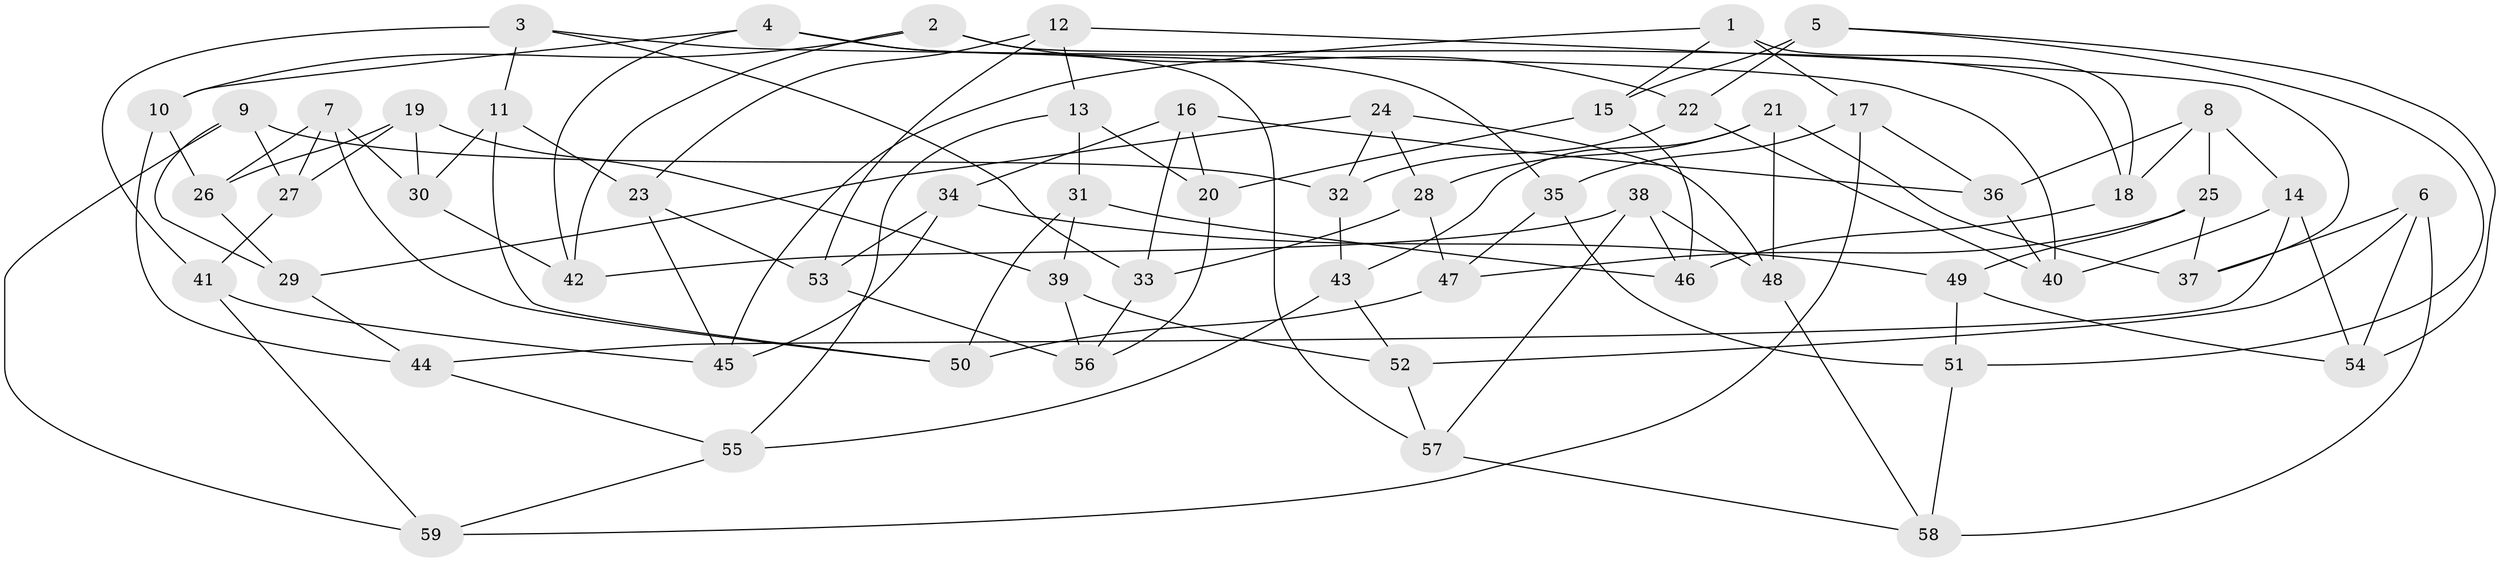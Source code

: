 // coarse degree distribution, {6: 0.16666666666666666, 7: 0.125, 10: 0.125, 4: 0.25, 3: 0.16666666666666666, 8: 0.041666666666666664, 5: 0.041666666666666664, 2: 0.08333333333333333}
// Generated by graph-tools (version 1.1) at 2025/53/03/04/25 22:53:52]
// undirected, 59 vertices, 118 edges
graph export_dot {
  node [color=gray90,style=filled];
  1;
  2;
  3;
  4;
  5;
  6;
  7;
  8;
  9;
  10;
  11;
  12;
  13;
  14;
  15;
  16;
  17;
  18;
  19;
  20;
  21;
  22;
  23;
  24;
  25;
  26;
  27;
  28;
  29;
  30;
  31;
  32;
  33;
  34;
  35;
  36;
  37;
  38;
  39;
  40;
  41;
  42;
  43;
  44;
  45;
  46;
  47;
  48;
  49;
  50;
  51;
  52;
  53;
  54;
  55;
  56;
  57;
  58;
  59;
  1 -- 18;
  1 -- 17;
  1 -- 15;
  1 -- 45;
  2 -- 22;
  2 -- 10;
  2 -- 18;
  2 -- 42;
  3 -- 41;
  3 -- 40;
  3 -- 11;
  3 -- 33;
  4 -- 57;
  4 -- 10;
  4 -- 42;
  4 -- 35;
  5 -- 15;
  5 -- 22;
  5 -- 54;
  5 -- 51;
  6 -- 37;
  6 -- 52;
  6 -- 54;
  6 -- 58;
  7 -- 30;
  7 -- 50;
  7 -- 26;
  7 -- 27;
  8 -- 36;
  8 -- 18;
  8 -- 25;
  8 -- 14;
  9 -- 27;
  9 -- 29;
  9 -- 32;
  9 -- 59;
  10 -- 44;
  10 -- 26;
  11 -- 30;
  11 -- 23;
  11 -- 50;
  12 -- 37;
  12 -- 53;
  12 -- 13;
  12 -- 23;
  13 -- 31;
  13 -- 20;
  13 -- 55;
  14 -- 54;
  14 -- 40;
  14 -- 44;
  15 -- 20;
  15 -- 46;
  16 -- 33;
  16 -- 20;
  16 -- 36;
  16 -- 34;
  17 -- 36;
  17 -- 35;
  17 -- 59;
  18 -- 46;
  19 -- 26;
  19 -- 30;
  19 -- 39;
  19 -- 27;
  20 -- 56;
  21 -- 37;
  21 -- 48;
  21 -- 43;
  21 -- 28;
  22 -- 32;
  22 -- 40;
  23 -- 45;
  23 -- 53;
  24 -- 28;
  24 -- 29;
  24 -- 48;
  24 -- 32;
  25 -- 47;
  25 -- 37;
  25 -- 49;
  26 -- 29;
  27 -- 41;
  28 -- 33;
  28 -- 47;
  29 -- 44;
  30 -- 42;
  31 -- 39;
  31 -- 50;
  31 -- 46;
  32 -- 43;
  33 -- 56;
  34 -- 53;
  34 -- 45;
  34 -- 49;
  35 -- 51;
  35 -- 47;
  36 -- 40;
  38 -- 46;
  38 -- 48;
  38 -- 42;
  38 -- 57;
  39 -- 52;
  39 -- 56;
  41 -- 59;
  41 -- 45;
  43 -- 52;
  43 -- 55;
  44 -- 55;
  47 -- 50;
  48 -- 58;
  49 -- 51;
  49 -- 54;
  51 -- 58;
  52 -- 57;
  53 -- 56;
  55 -- 59;
  57 -- 58;
}
